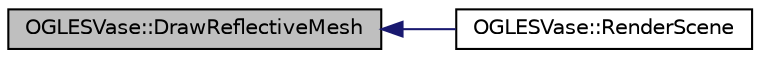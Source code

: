 digraph "OGLESVase::DrawReflectiveMesh"
{
  edge [fontname="Helvetica",fontsize="10",labelfontname="Helvetica",labelfontsize="10"];
  node [fontname="Helvetica",fontsize="10",shape=record];
  rankdir="LR";
  Node1 [label="OGLESVase::DrawReflectiveMesh",height=0.2,width=0.4,color="black", fillcolor="grey75", style="filled", fontcolor="black"];
  Node1 -> Node2 [dir="back",color="midnightblue",fontsize="10",style="solid",fontname="Helvetica"];
  Node2 [label="OGLESVase::RenderScene",height=0.2,width=0.4,color="black", fillcolor="white", style="filled",URL="$class_o_g_l_e_s_vase.html#a8cd93f6ca5569a876a8a7b8782d743bf",tooltip="Render the scene. "];
}
